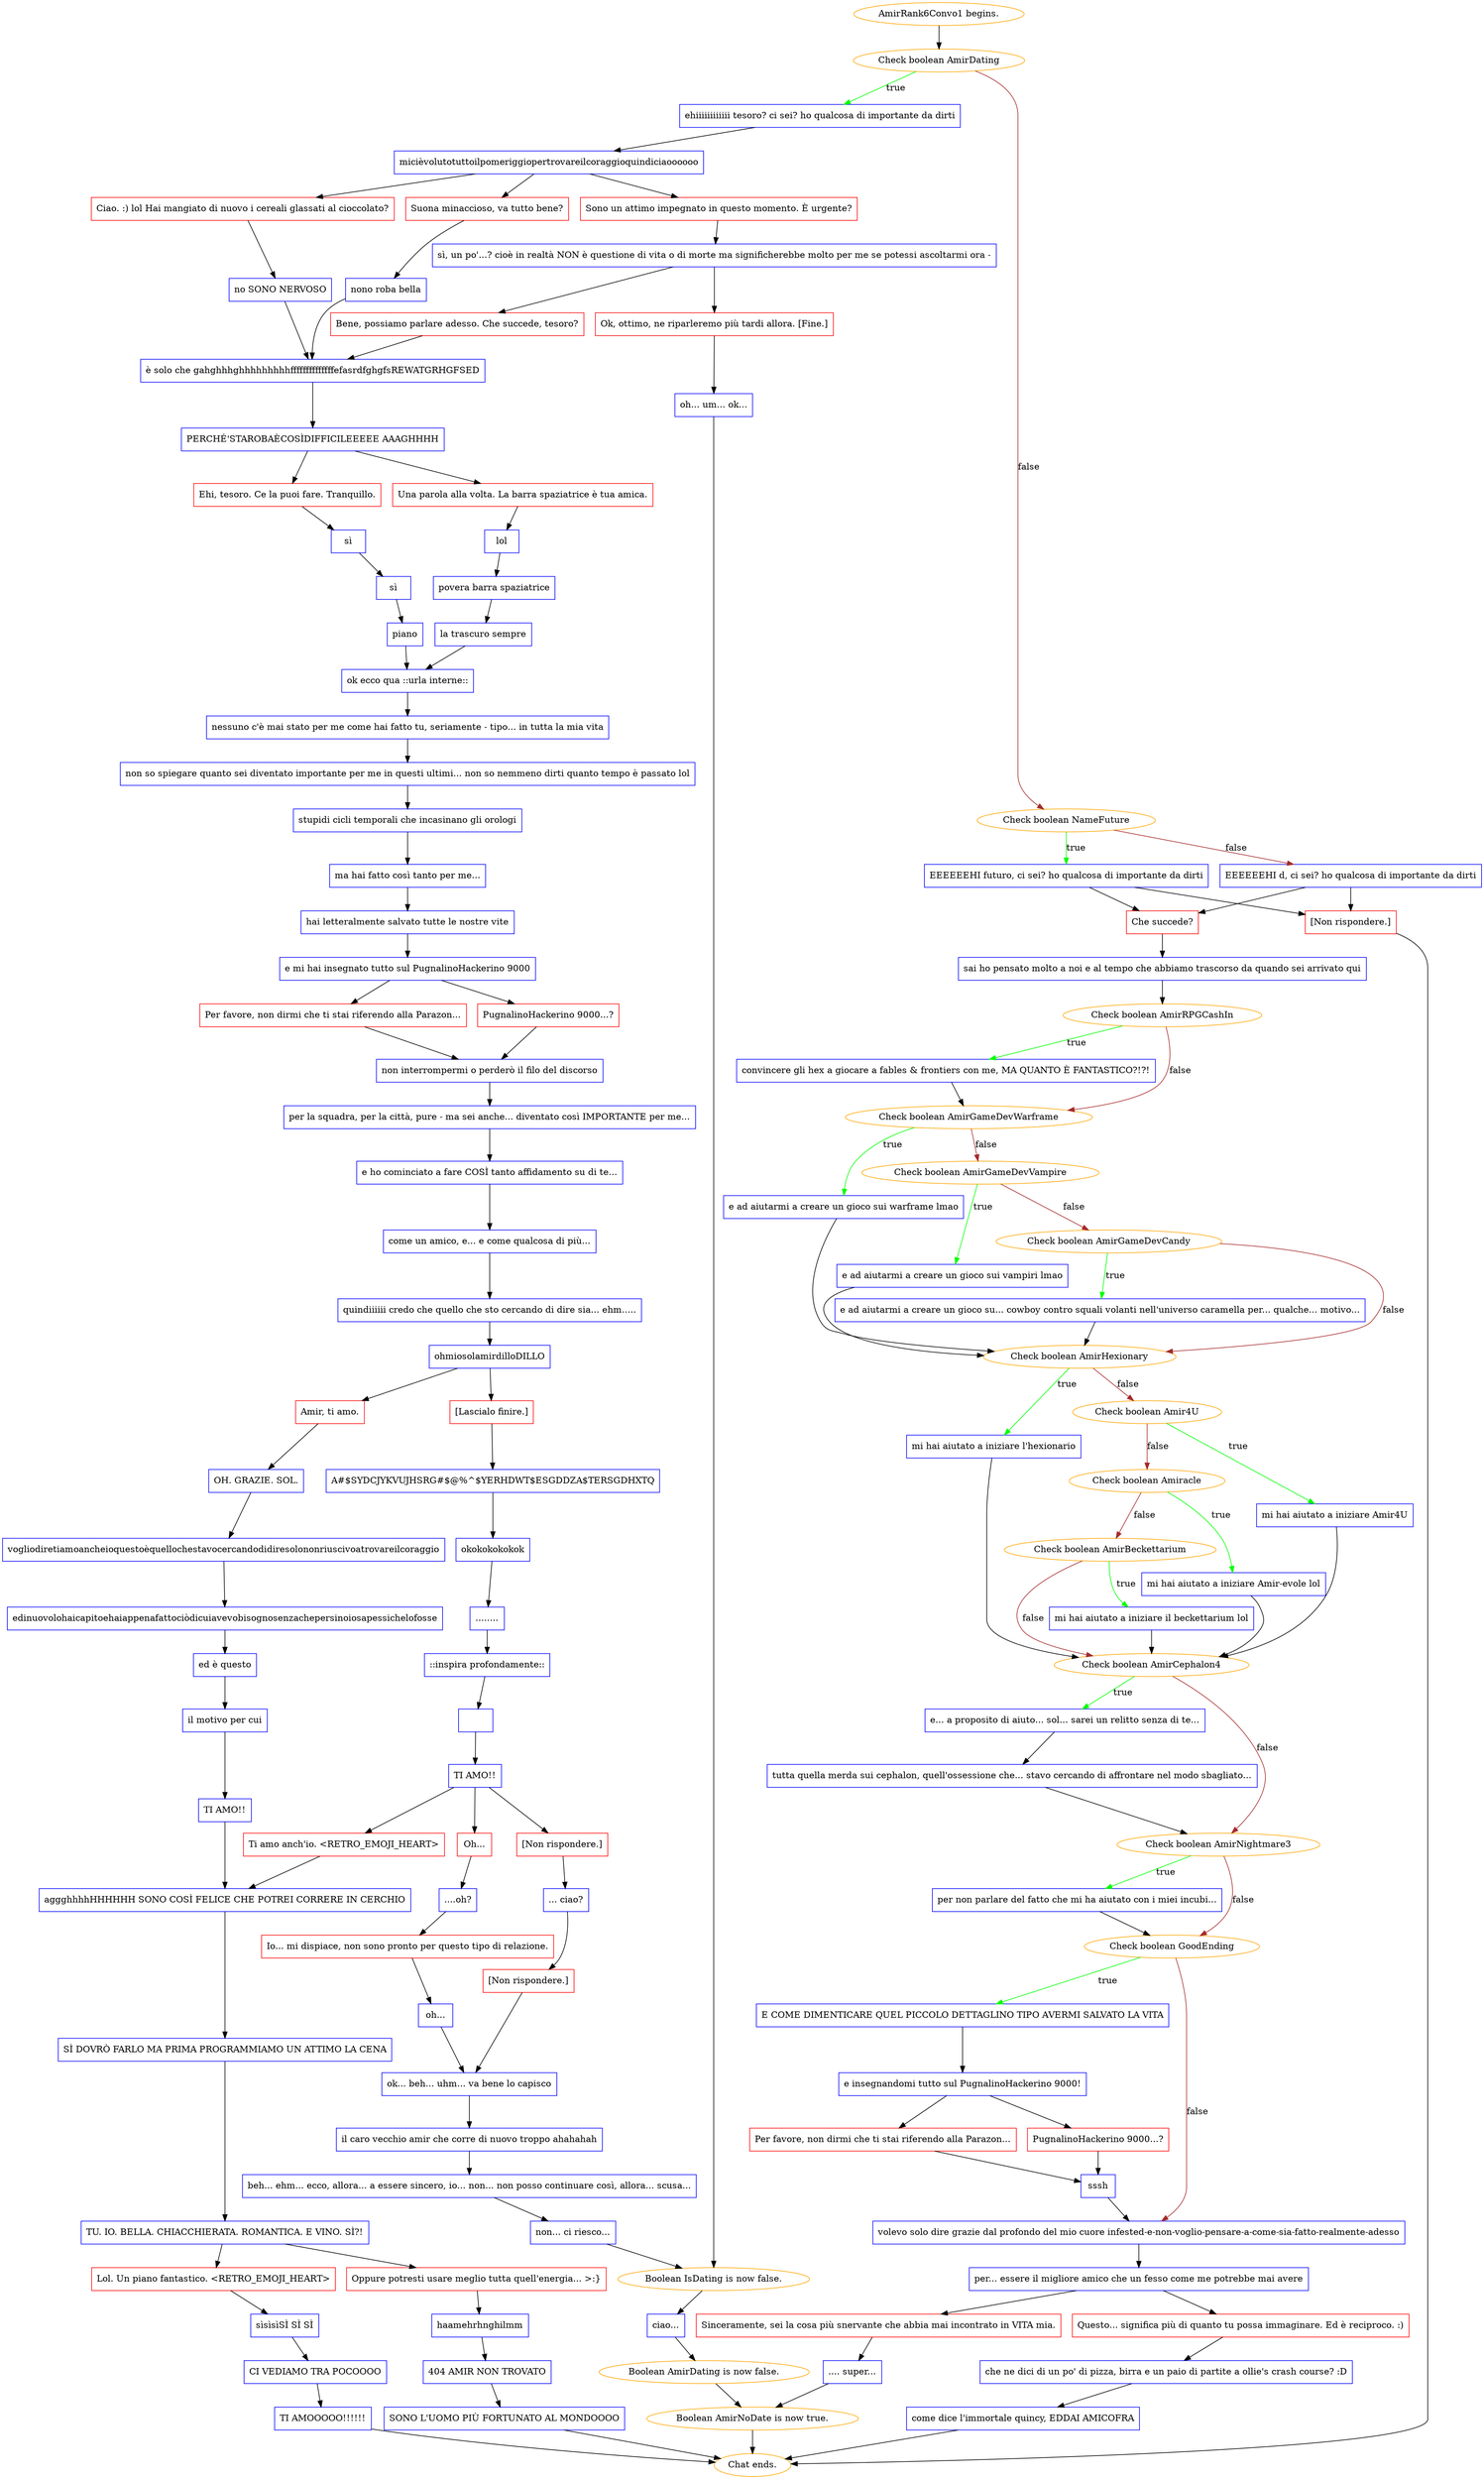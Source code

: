 digraph {
	"AmirRank6Convo1 begins." [color=orange];
		"AmirRank6Convo1 begins." -> j2907676971;
	j2907676971 [label="Check boolean AmirDating",color=orange];
		j2907676971 -> j1928948737 [label=true,color=green];
		j2907676971 -> j84055781 [label=false,color=brown];
	j1928948737 [label="ehiiiiiiiiiiii tesoro? ci sei? ho qualcosa di importante da dirti",shape=box,color=blue];
		j1928948737 -> j1139469790;
	j84055781 [label="Check boolean NameFuture",color=orange];
		j84055781 -> j841778033 [label=true,color=green];
		j84055781 -> j967298938 [label=false,color=brown];
	j1139469790 [label="micièvolutotuttoilpomeriggiopertrovareilcoraggioquindiciaoooooo",shape=box,color=blue];
		j1139469790 -> j113167263;
		j1139469790 -> j4232263056;
		j1139469790 -> j858421532;
	j841778033 [label="EEEEEEHI futuro, ci sei? ho qualcosa di importante da dirti",shape=box,color=blue];
		j841778033 -> j619526427;
		j841778033 -> j3968938462;
	j967298938 [label="EEEEEEHI d, ci sei? ho qualcosa di importante da dirti",shape=box,color=blue];
		j967298938 -> j619526427;
		j967298938 -> j3968938462;
	j113167263 [label="Ciao. :) lol Hai mangiato di nuovo i cereali glassati al cioccolato?",shape=box,color=red];
		j113167263 -> j3809905033;
	j4232263056 [label="Suona minaccioso, va tutto bene?",shape=box,color=red];
		j4232263056 -> j1024472944;
	j858421532 [label="Sono un attimo impegnato in questo momento. È urgente?",shape=box,color=red];
		j858421532 -> j3005394499;
	j619526427 [label="Che succede?",shape=box,color=red];
		j619526427 -> j2505690864;
	j3968938462 [label="[Non rispondere.]",shape=box,color=red];
		j3968938462 -> "Chat ends.";
	j3809905033 [label="no SONO NERVOSO",shape=box,color=blue];
		j3809905033 -> j2839208339;
	j1024472944 [label="nono roba bella",shape=box,color=blue];
		j1024472944 -> j2839208339;
	j3005394499 [label="sì, un po'...? cioè in realtà NON è questione di vita o di morte ma significherebbe molto per me se potessi ascoltarmi ora -",shape=box,color=blue];
		j3005394499 -> j3367811908;
		j3005394499 -> j143277;
	j2505690864 [label="sai ho pensato molto a noi e al tempo che abbiamo trascorso da quando sei arrivato qui",shape=box,color=blue];
		j2505690864 -> j830141940;
	"Chat ends." [color=orange];
	j2839208339 [label="è solo che gahghhhghhhhhhhhhffffffffffffffefasrdfghgfsREWATGRHGFSED",shape=box,color=blue];
		j2839208339 -> j1489875062;
	j3367811908 [label="Bene, possiamo parlare adesso. Che succede, tesoro?",shape=box,color=red];
		j3367811908 -> j2839208339;
	j143277 [label="Ok, ottimo, ne riparleremo più tardi allora. [Fine.]",shape=box,color=red];
		j143277 -> j2391614375;
	j830141940 [label="Check boolean AmirRPGCashIn",color=orange];
		j830141940 -> j1050875110 [label=true,color=green];
		j830141940 -> j4216760051 [label=false,color=brown];
	j1489875062 [label="PERCHÉ'STAROBAÈCOSÌDIFFICILEEEEE AAAGHHHH",shape=box,color=blue];
		j1489875062 -> j368587534;
		j1489875062 -> j890710757;
	j2391614375 [label="oh... um... ok...",shape=box,color=blue];
		j2391614375 -> j1698182268;
	j1050875110 [label="convincere gli hex a giocare a fables & frontiers con me, MA QUANTO È FANTASTICO?!?!",shape=box,color=blue];
		j1050875110 -> j4216760051;
	j4216760051 [label="Check boolean AmirGameDevWarframe",color=orange];
		j4216760051 -> j3424042192 [label=true,color=green];
		j4216760051 -> j4056341191 [label=false,color=brown];
	j368587534 [label="Ehi, tesoro. Ce la puoi fare. Tranquillo.",shape=box,color=red];
		j368587534 -> j3197604988;
	j890710757 [label="Una parola alla volta. La barra spaziatrice è tua amica.",shape=box,color=red];
		j890710757 -> j395994016;
	j1698182268 [label="Boolean IsDating is now false.",color=orange];
		j1698182268 -> j3626487507;
	j3424042192 [label="e ad aiutarmi a creare un gioco sui warframe lmao",shape=box,color=blue];
		j3424042192 -> j2771251363;
	j4056341191 [label="Check boolean AmirGameDevVampire",color=orange];
		j4056341191 -> j134824446 [label=true,color=green];
		j4056341191 -> j1488436232 [label=false,color=brown];
	j3197604988 [label="sì",shape=box,color=blue];
		j3197604988 -> j31736045;
	j395994016 [label="lol",shape=box,color=blue];
		j395994016 -> j2963972167;
	j3626487507 [label="ciao...",shape=box,color=blue];
		j3626487507 -> j1800899020;
	j2771251363 [label="Check boolean AmirHexionary",color=orange];
		j2771251363 -> j1176216282 [label=true,color=green];
		j2771251363 -> j266995296 [label=false,color=brown];
	j134824446 [label="e ad aiutarmi a creare un gioco sui vampiri lmao",shape=box,color=blue];
		j134824446 -> j2771251363;
	j1488436232 [label="Check boolean AmirGameDevCandy",color=orange];
		j1488436232 -> j3175227807 [label=true,color=green];
		j1488436232 -> j2771251363 [label=false,color=brown];
	j31736045 [label="sì",shape=box,color=blue];
		j31736045 -> j2393427908;
	j2963972167 [label="povera barra spaziatrice",shape=box,color=blue];
		j2963972167 -> j3647158760;
	j1800899020 [label="Boolean AmirDating is now false.",color=orange];
		j1800899020 -> j2322051913;
	j1176216282 [label="mi hai aiutato a iniziare l'hexionario",shape=box,color=blue];
		j1176216282 -> j2466789876;
	j266995296 [label="Check boolean Amir4U",color=orange];
		j266995296 -> j1575516854 [label=true,color=green];
		j266995296 -> j385826836 [label=false,color=brown];
	j3175227807 [label="e ad aiutarmi a creare un gioco su... cowboy contro squali volanti nell'universo caramella per... qualche... motivo...",shape=box,color=blue];
		j3175227807 -> j2771251363;
	j2393427908 [label="piano",shape=box,color=blue];
		j2393427908 -> j3744456123;
	j3647158760 [label="la trascuro sempre",shape=box,color=blue];
		j3647158760 -> j3744456123;
	j2322051913 [label="Boolean AmirNoDate is now true.",color=orange];
		j2322051913 -> "Chat ends.";
	j2466789876 [label="Check boolean AmirCephalon4",color=orange];
		j2466789876 -> j3599404841 [label=true,color=green];
		j2466789876 -> j2019541194 [label=false,color=brown];
	j1575516854 [label="mi hai aiutato a iniziare Amir4U",shape=box,color=blue];
		j1575516854 -> j2466789876;
	j385826836 [label="Check boolean Amiracle",color=orange];
		j385826836 -> j1364028074 [label=true,color=green];
		j385826836 -> j4078692804 [label=false,color=brown];
	j3744456123 [label="ok ecco qua ::urla interne::",shape=box,color=blue];
		j3744456123 -> j721336857;
	j3599404841 [label="e... a proposito di aiuto... sol... sarei un relitto senza di te...",shape=box,color=blue];
		j3599404841 -> j133251298;
	j2019541194 [label="Check boolean AmirNightmare3",color=orange];
		j2019541194 -> j952573073 [label=true,color=green];
		j2019541194 -> j1660157392 [label=false,color=brown];
	j1364028074 [label="mi hai aiutato a iniziare Amir-evole lol",shape=box,color=blue];
		j1364028074 -> j2466789876;
	j4078692804 [label="Check boolean AmirBeckettarium",color=orange];
		j4078692804 -> j500221702 [label=true,color=green];
		j4078692804 -> j2466789876 [label=false,color=brown];
	j721336857 [label="nessuno c'è mai stato per me come hai fatto tu, seriamente - tipo... in tutta la mia vita",shape=box,color=blue];
		j721336857 -> j3521068018;
	j133251298 [label="tutta quella merda sui cephalon, quell'ossessione che... stavo cercando di affrontare nel modo sbagliato...",shape=box,color=blue];
		j133251298 -> j2019541194;
	j952573073 [label="per non parlare del fatto che mi ha aiutato con i miei incubi...",shape=box,color=blue];
		j952573073 -> j1660157392;
	j1660157392 [label="Check boolean GoodEnding",color=orange];
		j1660157392 -> j2228470693 [label=true,color=green];
		j1660157392 -> j1705783145 [label=false,color=brown];
	j500221702 [label="mi hai aiutato a iniziare il beckettarium lol",shape=box,color=blue];
		j500221702 -> j2466789876;
	j3521068018 [label="non so spiegare quanto sei diventato importante per me in questi ultimi... non so nemmeno dirti quanto tempo è passato lol",shape=box,color=blue];
		j3521068018 -> j1981505982;
	j2228470693 [label="E COME DIMENTICARE QUEL PICCOLO DETTAGLINO TIPO AVERMI SALVATO LA VITA",shape=box,color=blue];
		j2228470693 -> j1891613639;
	j1705783145 [label="volevo solo dire grazie dal profondo del mio cuore infested-e-non-voglio-pensare-a-come-sia-fatto-realmente-adesso",shape=box,color=blue];
		j1705783145 -> j189947140;
	j1981505982 [label="stupidi cicli temporali che incasinano gli orologi",shape=box,color=blue];
		j1981505982 -> j2025652279;
	j1891613639 [label="e insegnandomi tutto sul PugnalinoHackerino 9000!",shape=box,color=blue];
		j1891613639 -> j3231640077;
		j1891613639 -> j1664645222;
	j189947140 [label="per... essere il migliore amico che un fesso come me potrebbe mai avere",shape=box,color=blue];
		j189947140 -> j2997378688;
		j189947140 -> j4101035918;
	j2025652279 [label="ma hai fatto così tanto per me...",shape=box,color=blue];
		j2025652279 -> j2730258020;
	j3231640077 [label="Per favore, non dirmi che ti stai riferendo alla Parazon...",shape=box,color=red];
		j3231640077 -> j2617407858;
	j1664645222 [label="PugnalinoHackerino 9000...?",shape=box,color=red];
		j1664645222 -> j2617407858;
	j2997378688 [label="Questo... significa più di quanto tu possa immaginare. Ed è reciproco. :)",shape=box,color=red];
		j2997378688 -> j1960562459;
	j4101035918 [label="Sinceramente, sei la cosa più snervante che abbia mai incontrato in VITA mia.",shape=box,color=red];
		j4101035918 -> j396014265;
	j2730258020 [label="hai letteralmente salvato tutte le nostre vite",shape=box,color=blue];
		j2730258020 -> j2388402197;
	j2617407858 [label="sssh",shape=box,color=blue];
		j2617407858 -> j1705783145;
	j1960562459 [label="che ne dici di un po' di pizza, birra e un paio di partite a ollie's crash course? :D",shape=box,color=blue];
		j1960562459 -> j1286106331;
	j396014265 [label=".... super...",shape=box,color=blue];
		j396014265 -> j2322051913;
	j2388402197 [label="e mi hai insegnato tutto sul PugnalinoHackerino 9000",shape=box,color=blue];
		j2388402197 -> j2421269057;
		j2388402197 -> j1945536001;
	j1286106331 [label="come dice l'immortale quincy, EDDAI AMICOFRA",shape=box,color=blue];
		j1286106331 -> "Chat ends.";
	j2421269057 [label="Per favore, non dirmi che ti stai riferendo alla Parazon...",shape=box,color=red];
		j2421269057 -> j2659874171;
	j1945536001 [label="PugnalinoHackerino 9000...?",shape=box,color=red];
		j1945536001 -> j2659874171;
	j2659874171 [label="non interrompermi o perderò il filo del discorso",shape=box,color=blue];
		j2659874171 -> j3530257870;
	j3530257870 [label="per la squadra, per la città, pure - ma sei anche... diventato così IMPORTANTE per me...",shape=box,color=blue];
		j3530257870 -> j118151798;
	j118151798 [label="e ho cominciato a fare COSÌ tanto affidamento su di te...",shape=box,color=blue];
		j118151798 -> j1677359221;
	j1677359221 [label="come un amico, e... e come qualcosa di più...",shape=box,color=blue];
		j1677359221 -> j3126024412;
	j3126024412 [label="quindiiiiii credo che quello che sto cercando di dire sia... ehm.....",shape=box,color=blue];
		j3126024412 -> j782457819;
	j782457819 [label="ohmiosolamirdilloDILLO",shape=box,color=blue];
		j782457819 -> j351447621;
		j782457819 -> j2807380230;
	j351447621 [label="Amir, ti amo.",shape=box,color=red];
		j351447621 -> j1091638792;
	j2807380230 [label="[Lascialo finire.]",shape=box,color=red];
		j2807380230 -> j3603760622;
	j1091638792 [label="OH. GRAZIE. SOL.",shape=box,color=blue];
		j1091638792 -> j1248275871;
	j3603760622 [label="A#$SYDCJYKVUJHSRG#$@%^$YERHDWT$ESGDDZA$TERSGDHXTQ",shape=box,color=blue];
		j3603760622 -> j3986837207;
	j1248275871 [label="vogliodiretiamoancheioquestoèquellochestavocercandodidiresolononriuscivoatrovareilcoraggio",shape=box,color=blue];
		j1248275871 -> j2522299151;
	j3986837207 [label="okokokokokok",shape=box,color=blue];
		j3986837207 -> j3967471399;
	j2522299151 [label="edinuovolohaicapitoehaiappenafattociòdicuiavevobisognosenzachepersinoiosapessichelofosse",shape=box,color=blue];
		j2522299151 -> j1757271880;
	j3967471399 [label="........",shape=box,color=blue];
		j3967471399 -> j570779212;
	j1757271880 [label="ed è questo",shape=box,color=blue];
		j1757271880 -> j407341588;
	j570779212 [label="::inspira profondamente::",shape=box,color=blue];
		j570779212 -> j2195480248;
	j407341588 [label="il motivo per cui",shape=box,color=blue];
		j407341588 -> j217044944;
	j2195480248 [label=" ",shape=box,color=blue];
		j2195480248 -> j2427459431;
	j217044944 [label="TI AMO!!",shape=box,color=blue];
		j217044944 -> j2725926789;
	j2427459431 [label="TI AMO!!",shape=box,color=blue];
		j2427459431 -> j3180631822;
		j2427459431 -> j2201702131;
		j2427459431 -> j2442036557;
	j2725926789 [label="aggghhhhHHHHHH SONO COSÌ FELICE CHE POTREI CORRERE IN CERCHIO",shape=box,color=blue];
		j2725926789 -> j2895140795;
	j3180631822 [label="Ti amo anch'io. <RETRO_EMOJI_HEART>",shape=box,color=red];
		j3180631822 -> j2725926789;
	j2201702131 [label="Oh...",shape=box,color=red];
		j2201702131 -> j3419790736;
	j2442036557 [label="[Non rispondere.]",shape=box,color=red];
		j2442036557 -> j1080235868;
	j2895140795 [label="SÌ DOVRÒ FARLO MA PRIMA PROGRAMMIAMO UN ATTIMO LA CENA",shape=box,color=blue];
		j2895140795 -> j2383275864;
	j3419790736 [label="....oh?",shape=box,color=blue];
		j3419790736 -> j370421853;
	j1080235868 [label="... ciao?",shape=box,color=blue];
		j1080235868 -> j3184458854;
	j2383275864 [label="TU. IO. BELLA. CHIACCHIERATA. ROMANTICA. E VINO. SÌ?!",shape=box,color=blue];
		j2383275864 -> j562046702;
		j2383275864 -> j1829082259;
	j370421853 [label="Io... mi dispiace, non sono pronto per questo tipo di relazione.",shape=box,color=red];
		j370421853 -> j3158807179;
	j3184458854 [label="[Non rispondere.]",shape=box,color=red];
		j3184458854 -> j880045137;
	j562046702 [label="Lol. Un piano fantastico. <RETRO_EMOJI_HEART>",shape=box,color=red];
		j562046702 -> j4275871259;
	j1829082259 [label="Oppure potresti usare meglio tutta quell'energia... >:}",shape=box,color=red];
		j1829082259 -> j2082198150;
	j3158807179 [label="oh...",shape=box,color=blue];
		j3158807179 -> j880045137;
	j880045137 [label="ok... beh... uhm... va bene lo capisco",shape=box,color=blue];
		j880045137 -> j1892064272;
	j4275871259 [label="sìsìsìSÌ SÌ SÌ",shape=box,color=blue];
		j4275871259 -> j3840231585;
	j2082198150 [label="haamehrhnghilmm",shape=box,color=blue];
		j2082198150 -> j1500666621;
	j1892064272 [label="il caro vecchio amir che corre di nuovo troppo ahahahah",shape=box,color=blue];
		j1892064272 -> j2934177949;
	j3840231585 [label="CI VEDIAMO TRA POCOOOO",shape=box,color=blue];
		j3840231585 -> j3640415206;
	j1500666621 [label="404 AMIR NON TROVATO",shape=box,color=blue];
		j1500666621 -> j2269128415;
	j2934177949 [label="beh... ehm... ecco, allora... a essere sincero, io... non... non posso continuare così, allora... scusa...",shape=box,color=blue];
		j2934177949 -> j1766837888;
	j3640415206 [label="TI AMOOOOO!!!!!!",shape=box,color=blue];
		j3640415206 -> "Chat ends.";
	j2269128415 [label="SONO L'UOMO PIÙ FORTUNATO AL MONDOOOO",shape=box,color=blue];
		j2269128415 -> "Chat ends.";
	j1766837888 [label="non... ci riesco...",shape=box,color=blue];
		j1766837888 -> j1698182268;
}
